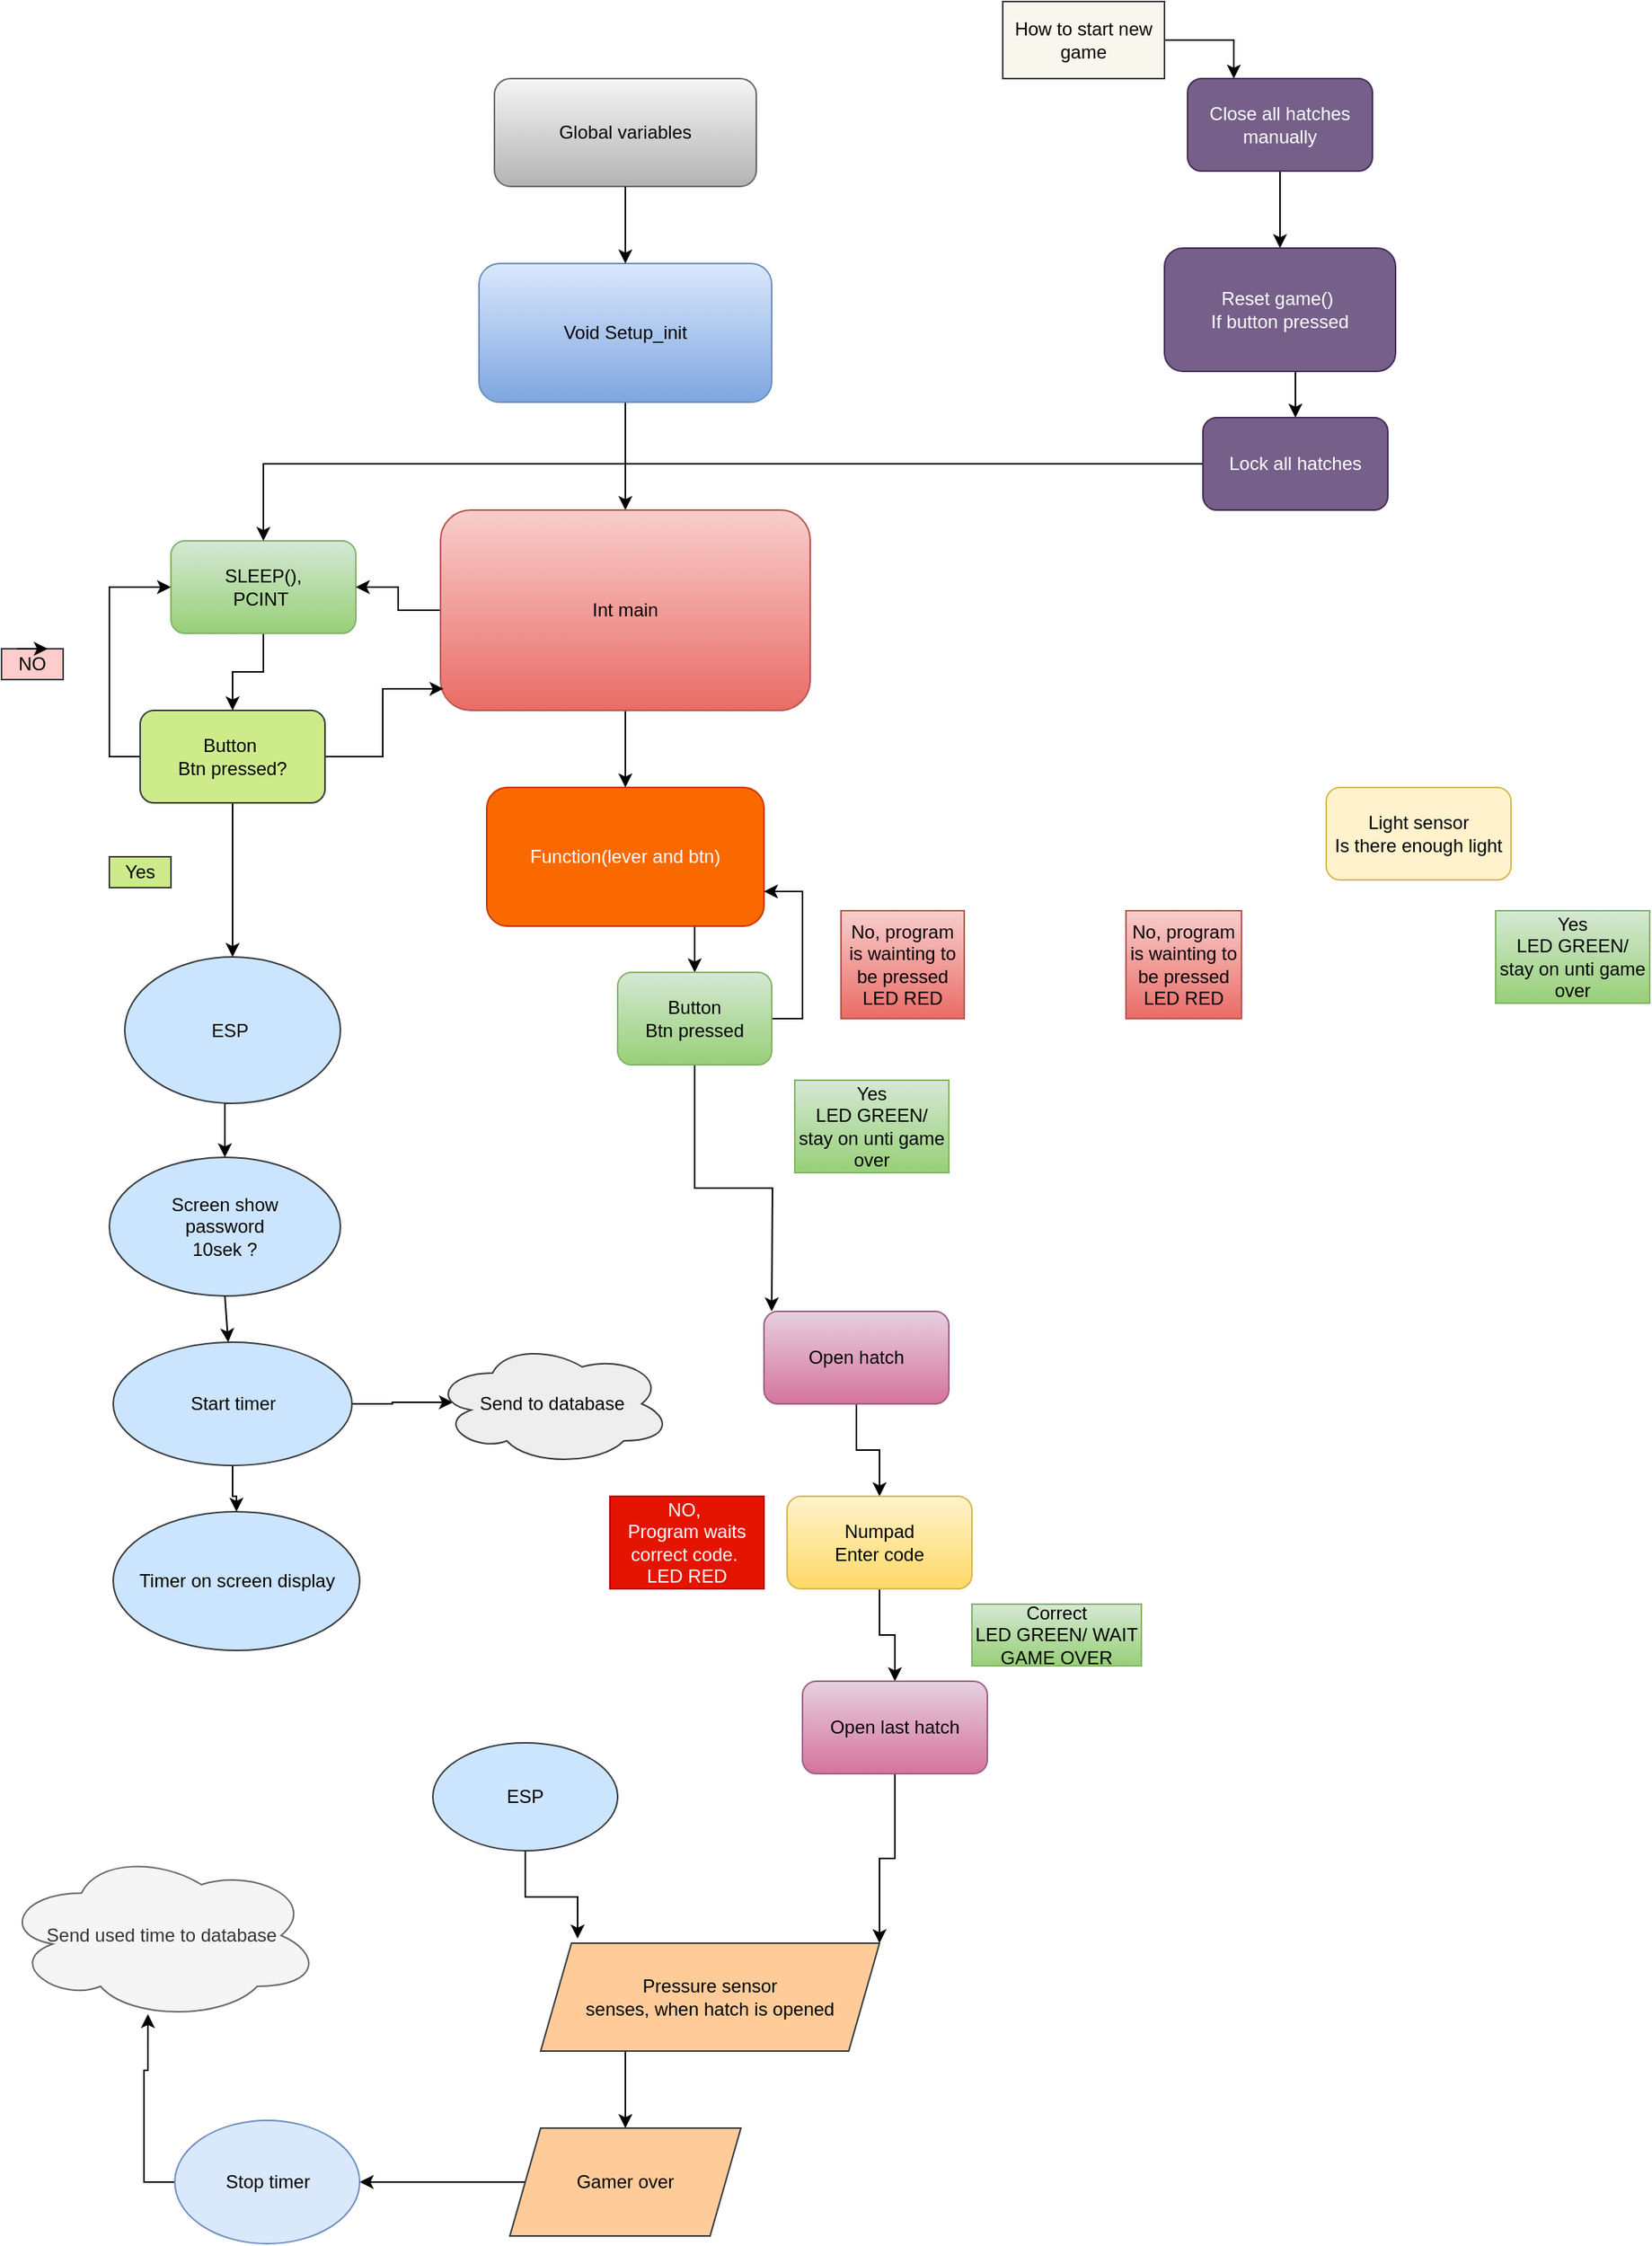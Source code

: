 <mxfile version="14.2.6" type="device"><diagram id="HwBtZ9jqagRURonZ9uUS" name="Page-1"><mxGraphModel dx="2857" dy="1660" grid="1" gridSize="10" guides="1" tooltips="1" connect="1" arrows="1" fold="1" page="1" pageScale="1" pageWidth="1169" pageHeight="1654" math="0" shadow="0"><root><mxCell id="0"/><mxCell id="1" parent="0"/><mxCell id="kGbaNdhEF9JDroRv62cc-1" value="Global variables&lt;br&gt;" style="rounded=1;whiteSpace=wrap;html=1;gradientColor=#b3b3b3;fillColor=#f5f5f5;strokeColor=#666666;" vertex="1" parent="1"><mxGeometry x="320" y="60" width="170" height="70" as="geometry"/></mxCell><mxCell id="kGbaNdhEF9JDroRv62cc-11" style="edgeStyle=orthogonalEdgeStyle;rounded=0;orthogonalLoop=1;jettySize=auto;html=1;exitX=0.5;exitY=1;exitDx=0;exitDy=0;entryX=0.5;entryY=0;entryDx=0;entryDy=0;" edge="1" parent="1" source="kGbaNdhEF9JDroRv62cc-2" target="kGbaNdhEF9JDroRv62cc-7"><mxGeometry relative="1" as="geometry"/></mxCell><mxCell id="kGbaNdhEF9JDroRv62cc-2" value="SLEEP(),&lt;br&gt;PCINT&amp;nbsp;" style="rounded=1;whiteSpace=wrap;html=1;gradientColor=#97d077;fillColor=#d5e8d4;strokeColor=#82b366;" vertex="1" parent="1"><mxGeometry x="110" y="360" width="120" height="60" as="geometry"/></mxCell><mxCell id="kGbaNdhEF9JDroRv62cc-9" style="edgeStyle=orthogonalEdgeStyle;rounded=0;orthogonalLoop=1;jettySize=auto;html=1;exitX=0.5;exitY=1;exitDx=0;exitDy=0;entryX=0.5;entryY=0;entryDx=0;entryDy=0;" edge="1" parent="1" source="kGbaNdhEF9JDroRv62cc-3" target="kGbaNdhEF9JDroRv62cc-4"><mxGeometry relative="1" as="geometry"/></mxCell><mxCell id="kGbaNdhEF9JDroRv62cc-3" value="Void Setup_init" style="rounded=1;whiteSpace=wrap;html=1;gradientColor=#7ea6e0;fillColor=#dae8fc;strokeColor=#6c8ebf;" vertex="1" parent="1"><mxGeometry x="310" y="180" width="190" height="90" as="geometry"/></mxCell><mxCell id="kGbaNdhEF9JDroRv62cc-10" style="edgeStyle=orthogonalEdgeStyle;rounded=0;orthogonalLoop=1;jettySize=auto;html=1;exitX=0;exitY=0.5;exitDx=0;exitDy=0;entryX=1;entryY=0.5;entryDx=0;entryDy=0;" edge="1" parent="1" source="kGbaNdhEF9JDroRv62cc-4" target="kGbaNdhEF9JDroRv62cc-2"><mxGeometry relative="1" as="geometry"/></mxCell><mxCell id="kGbaNdhEF9JDroRv62cc-32" style="edgeStyle=orthogonalEdgeStyle;rounded=0;orthogonalLoop=1;jettySize=auto;html=1;exitX=0.5;exitY=1;exitDx=0;exitDy=0;entryX=0.5;entryY=0;entryDx=0;entryDy=0;" edge="1" parent="1" source="kGbaNdhEF9JDroRv62cc-4"><mxGeometry relative="1" as="geometry"><mxPoint x="405" y="520" as="targetPoint"/></mxGeometry></mxCell><mxCell id="kGbaNdhEF9JDroRv62cc-4" value="Int main" style="rounded=1;whiteSpace=wrap;html=1;gradientColor=#ea6b66;fillColor=#f8cecc;strokeColor=#b85450;" vertex="1" parent="1"><mxGeometry x="285" y="340" width="240" height="130" as="geometry"/></mxCell><mxCell id="kGbaNdhEF9JDroRv62cc-15" style="edgeStyle=orthogonalEdgeStyle;rounded=0;orthogonalLoop=1;jettySize=auto;html=1;exitX=0.5;exitY=1;exitDx=0;exitDy=0;" edge="1" parent="1" source="kGbaNdhEF9JDroRv62cc-7"><mxGeometry relative="1" as="geometry"><mxPoint x="150" y="630" as="targetPoint"/></mxGeometry></mxCell><mxCell id="kGbaNdhEF9JDroRv62cc-17" style="edgeStyle=orthogonalEdgeStyle;rounded=0;orthogonalLoop=1;jettySize=auto;html=1;exitX=0;exitY=0.5;exitDx=0;exitDy=0;entryX=0;entryY=0.5;entryDx=0;entryDy=0;" edge="1" parent="1" source="kGbaNdhEF9JDroRv62cc-7" target="kGbaNdhEF9JDroRv62cc-2"><mxGeometry relative="1" as="geometry"><mxPoint x="70" y="400" as="targetPoint"/></mxGeometry></mxCell><mxCell id="kGbaNdhEF9JDroRv62cc-31" style="edgeStyle=orthogonalEdgeStyle;rounded=0;orthogonalLoop=1;jettySize=auto;html=1;exitX=1;exitY=0.5;exitDx=0;exitDy=0;entryX=0.008;entryY=0.892;entryDx=0;entryDy=0;entryPerimeter=0;" edge="1" parent="1" source="kGbaNdhEF9JDroRv62cc-7" target="kGbaNdhEF9JDroRv62cc-4"><mxGeometry relative="1" as="geometry"/></mxCell><mxCell id="kGbaNdhEF9JDroRv62cc-7" value="Button&amp;nbsp;&lt;br&gt;Btn pressed?" style="rounded=1;whiteSpace=wrap;html=1;fillColor=#cdeb8b;strokeColor=#36393d;" vertex="1" parent="1"><mxGeometry x="90" y="470" width="120" height="60" as="geometry"/></mxCell><mxCell id="kGbaNdhEF9JDroRv62cc-8" value="" style="endArrow=classic;html=1;exitX=0.5;exitY=1;exitDx=0;exitDy=0;entryX=0.5;entryY=0;entryDx=0;entryDy=0;" edge="1" parent="1" source="kGbaNdhEF9JDroRv62cc-1" target="kGbaNdhEF9JDroRv62cc-3"><mxGeometry width="50" height="50" relative="1" as="geometry"><mxPoint x="410" y="600" as="sourcePoint"/><mxPoint x="460" y="550" as="targetPoint"/></mxGeometry></mxCell><mxCell id="kGbaNdhEF9JDroRv62cc-14" value="Yes" style="text;html=1;strokeColor=#36393d;fillColor=#cdeb8b;align=center;verticalAlign=middle;whiteSpace=wrap;rounded=0;" vertex="1" parent="1"><mxGeometry x="70" y="565" width="40" height="20" as="geometry"/></mxCell><mxCell id="kGbaNdhEF9JDroRv62cc-16" value="NO" style="text;html=1;strokeColor=#36393d;fillColor=#ffcccc;align=center;verticalAlign=middle;whiteSpace=wrap;rounded=0;" vertex="1" parent="1"><mxGeometry y="430" width="40" height="20" as="geometry"/></mxCell><mxCell id="kGbaNdhEF9JDroRv62cc-18" style="edgeStyle=orthogonalEdgeStyle;rounded=0;orthogonalLoop=1;jettySize=auto;html=1;exitX=0.25;exitY=0;exitDx=0;exitDy=0;entryX=0.75;entryY=0;entryDx=0;entryDy=0;" edge="1" parent="1" source="kGbaNdhEF9JDroRv62cc-16" target="kGbaNdhEF9JDroRv62cc-16"><mxGeometry relative="1" as="geometry"/></mxCell><mxCell id="kGbaNdhEF9JDroRv62cc-23" style="edgeStyle=orthogonalEdgeStyle;rounded=0;orthogonalLoop=1;jettySize=auto;html=1;exitX=0.5;exitY=1;exitDx=0;exitDy=0;entryX=0.5;entryY=0;entryDx=0;entryDy=0;" edge="1" parent="1" source="kGbaNdhEF9JDroRv62cc-21" target="kGbaNdhEF9JDroRv62cc-22"><mxGeometry relative="1" as="geometry"/></mxCell><mxCell id="kGbaNdhEF9JDroRv62cc-21" value="ESP&amp;nbsp;&lt;br&gt;" style="ellipse;whiteSpace=wrap;html=1;fillColor=#cce5ff;strokeColor=#36393d;" vertex="1" parent="1"><mxGeometry x="80" y="630" width="140" height="95" as="geometry"/></mxCell><mxCell id="kGbaNdhEF9JDroRv62cc-22" value="Screen show &lt;br&gt;password&lt;br&gt;10sek ?" style="ellipse;whiteSpace=wrap;html=1;fillColor=#cce5ff;strokeColor=#36393d;" vertex="1" parent="1"><mxGeometry x="70" y="760" width="150" height="90" as="geometry"/></mxCell><mxCell id="kGbaNdhEF9JDroRv62cc-26" style="edgeStyle=orthogonalEdgeStyle;rounded=0;orthogonalLoop=1;jettySize=auto;html=1;exitX=1;exitY=0.5;exitDx=0;exitDy=0;entryX=0.084;entryY=0.488;entryDx=0;entryDy=0;entryPerimeter=0;" edge="1" parent="1" source="kGbaNdhEF9JDroRv62cc-24" target="kGbaNdhEF9JDroRv62cc-25"><mxGeometry relative="1" as="geometry"/></mxCell><mxCell id="kGbaNdhEF9JDroRv62cc-29" style="edgeStyle=orthogonalEdgeStyle;rounded=0;orthogonalLoop=1;jettySize=auto;html=1;exitX=0.5;exitY=1;exitDx=0;exitDy=0;" edge="1" parent="1" source="kGbaNdhEF9JDroRv62cc-24" target="kGbaNdhEF9JDroRv62cc-28"><mxGeometry relative="1" as="geometry"/></mxCell><mxCell id="kGbaNdhEF9JDroRv62cc-24" value="Start timer" style="ellipse;whiteSpace=wrap;html=1;fillColor=#cce5ff;strokeColor=#36393d;" vertex="1" parent="1"><mxGeometry x="72.5" y="880" width="155" height="80" as="geometry"/></mxCell><mxCell id="kGbaNdhEF9JDroRv62cc-25" value="Send to database" style="ellipse;shape=cloud;whiteSpace=wrap;html=1;fillColor=#eeeeee;strokeColor=#36393d;" vertex="1" parent="1"><mxGeometry x="280" y="880" width="155" height="80" as="geometry"/></mxCell><mxCell id="kGbaNdhEF9JDroRv62cc-27" value="" style="endArrow=classic;html=1;exitX=0.5;exitY=1;exitDx=0;exitDy=0;" edge="1" parent="1" source="kGbaNdhEF9JDroRv62cc-22" target="kGbaNdhEF9JDroRv62cc-24"><mxGeometry width="50" height="50" relative="1" as="geometry"><mxPoint x="410" y="670" as="sourcePoint"/><mxPoint x="460" y="620" as="targetPoint"/></mxGeometry></mxCell><mxCell id="kGbaNdhEF9JDroRv62cc-28" value="Timer on screen display" style="ellipse;whiteSpace=wrap;html=1;fillColor=#cce5ff;strokeColor=#36393d;" vertex="1" parent="1"><mxGeometry x="72.5" y="990" width="160" height="90" as="geometry"/></mxCell><mxCell id="kGbaNdhEF9JDroRv62cc-35" style="edgeStyle=orthogonalEdgeStyle;rounded=0;orthogonalLoop=1;jettySize=auto;html=1;exitX=0.75;exitY=1;exitDx=0;exitDy=0;entryX=0.5;entryY=0;entryDx=0;entryDy=0;" edge="1" parent="1" source="kGbaNdhEF9JDroRv62cc-33" target="kGbaNdhEF9JDroRv62cc-34"><mxGeometry relative="1" as="geometry"/></mxCell><mxCell id="kGbaNdhEF9JDroRv62cc-33" value="Function(lever and btn)" style="rounded=1;whiteSpace=wrap;html=1;fillColor=#fa6800;strokeColor=#C73500;fontColor=#ffffff;" vertex="1" parent="1"><mxGeometry x="315" y="520" width="180" height="90" as="geometry"/></mxCell><mxCell id="kGbaNdhEF9JDroRv62cc-37" style="edgeStyle=orthogonalEdgeStyle;rounded=0;orthogonalLoop=1;jettySize=auto;html=1;exitX=0.5;exitY=1;exitDx=0;exitDy=0;" edge="1" parent="1" source="kGbaNdhEF9JDroRv62cc-34"><mxGeometry relative="1" as="geometry"><mxPoint x="500" y="860" as="targetPoint"/></mxGeometry></mxCell><mxCell id="kGbaNdhEF9JDroRv62cc-38" style="edgeStyle=orthogonalEdgeStyle;rounded=0;orthogonalLoop=1;jettySize=auto;html=1;exitX=1;exitY=0.5;exitDx=0;exitDy=0;entryX=1;entryY=0.75;entryDx=0;entryDy=0;" edge="1" parent="1" source="kGbaNdhEF9JDroRv62cc-34" target="kGbaNdhEF9JDroRv62cc-33"><mxGeometry relative="1" as="geometry"/></mxCell><mxCell id="kGbaNdhEF9JDroRv62cc-34" value="Button&lt;br&gt;Btn pressed" style="rounded=1;whiteSpace=wrap;html=1;fillColor=#d5e8d4;strokeColor=#82b366;gradientColor=#97d077;" vertex="1" parent="1"><mxGeometry x="400" y="640" width="100" height="60" as="geometry"/></mxCell><mxCell id="kGbaNdhEF9JDroRv62cc-36" value="Yes&lt;br&gt;LED GREEN/ stay on unti game over" style="text;html=1;strokeColor=#82b366;fillColor=#d5e8d4;align=center;verticalAlign=middle;whiteSpace=wrap;rounded=0;gradientColor=#97d077;" vertex="1" parent="1"><mxGeometry x="515" y="710" width="100" height="60" as="geometry"/></mxCell><mxCell id="kGbaNdhEF9JDroRv62cc-40" value="No, program is wainting to be pressed&lt;br&gt;LED RED" style="text;html=1;strokeColor=#b85450;fillColor=#f8cecc;align=center;verticalAlign=middle;whiteSpace=wrap;rounded=0;gradientColor=#ea6b66;" vertex="1" parent="1"><mxGeometry x="545" y="600" width="80" height="70" as="geometry"/></mxCell><mxCell id="kGbaNdhEF9JDroRv62cc-43" style="edgeStyle=orthogonalEdgeStyle;rounded=0;orthogonalLoop=1;jettySize=auto;html=1;exitX=0.5;exitY=1;exitDx=0;exitDy=0;entryX=0.5;entryY=0;entryDx=0;entryDy=0;" edge="1" parent="1" source="kGbaNdhEF9JDroRv62cc-41" target="kGbaNdhEF9JDroRv62cc-42"><mxGeometry relative="1" as="geometry"/></mxCell><mxCell id="kGbaNdhEF9JDroRv62cc-41" value="Open hatch" style="rounded=1;whiteSpace=wrap;html=1;gradientColor=#d5739d;fillColor=#e6d0de;strokeColor=#996185;" vertex="1" parent="1"><mxGeometry x="495" y="860" width="120" height="60" as="geometry"/></mxCell><mxCell id="kGbaNdhEF9JDroRv62cc-46" style="edgeStyle=orthogonalEdgeStyle;rounded=0;orthogonalLoop=1;jettySize=auto;html=1;exitX=0.5;exitY=1;exitDx=0;exitDy=0;" edge="1" parent="1" source="kGbaNdhEF9JDroRv62cc-42" target="kGbaNdhEF9JDroRv62cc-44"><mxGeometry relative="1" as="geometry"/></mxCell><mxCell id="kGbaNdhEF9JDroRv62cc-42" value="Numpad&lt;br&gt;Enter code&lt;br&gt;" style="rounded=1;whiteSpace=wrap;html=1;gradientColor=#ffd966;fillColor=#fff2cc;strokeColor=#d6b656;" vertex="1" parent="1"><mxGeometry x="510" y="980" width="120" height="60" as="geometry"/></mxCell><mxCell id="kGbaNdhEF9JDroRv62cc-55" style="edgeStyle=orthogonalEdgeStyle;rounded=0;orthogonalLoop=1;jettySize=auto;html=1;exitX=0.5;exitY=1;exitDx=0;exitDy=0;entryX=1;entryY=0;entryDx=0;entryDy=0;" edge="1" parent="1" source="kGbaNdhEF9JDroRv62cc-44" target="kGbaNdhEF9JDroRv62cc-49"><mxGeometry relative="1" as="geometry"/></mxCell><mxCell id="kGbaNdhEF9JDroRv62cc-44" value="Open last hatch" style="rounded=1;whiteSpace=wrap;html=1;gradientColor=#d5739d;fillColor=#e6d0de;strokeColor=#996185;" vertex="1" parent="1"><mxGeometry x="520" y="1100" width="120" height="60" as="geometry"/></mxCell><mxCell id="kGbaNdhEF9JDroRv62cc-45" value="Correct&lt;br&gt;LED GREEN/ WAIT GAME OVER" style="text;html=1;strokeColor=#82b366;fillColor=#d5e8d4;align=center;verticalAlign=middle;whiteSpace=wrap;rounded=0;gradientColor=#97d077;" vertex="1" parent="1"><mxGeometry x="630" y="1050" width="110" height="40" as="geometry"/></mxCell><mxCell id="kGbaNdhEF9JDroRv62cc-56" style="edgeStyle=orthogonalEdgeStyle;rounded=0;orthogonalLoop=1;jettySize=auto;html=1;exitX=0.25;exitY=1;exitDx=0;exitDy=0;entryX=0.5;entryY=0;entryDx=0;entryDy=0;" edge="1" parent="1" source="kGbaNdhEF9JDroRv62cc-49" target="kGbaNdhEF9JDroRv62cc-52"><mxGeometry relative="1" as="geometry"/></mxCell><mxCell id="kGbaNdhEF9JDroRv62cc-49" value="Pressure sensor&lt;br&gt;senses, when hatch is opened" style="shape=parallelogram;perimeter=parallelogramPerimeter;whiteSpace=wrap;html=1;fixedSize=1;fillColor=#ffcc99;strokeColor=#36393d;" vertex="1" parent="1"><mxGeometry x="350" y="1270" width="220" height="70" as="geometry"/></mxCell><mxCell id="kGbaNdhEF9JDroRv62cc-62" style="edgeStyle=orthogonalEdgeStyle;rounded=0;orthogonalLoop=1;jettySize=auto;html=1;exitX=0;exitY=0.5;exitDx=0;exitDy=0;entryX=1;entryY=0.5;entryDx=0;entryDy=0;" edge="1" parent="1" source="kGbaNdhEF9JDroRv62cc-52" target="kGbaNdhEF9JDroRv62cc-61"><mxGeometry relative="1" as="geometry"/></mxCell><mxCell id="kGbaNdhEF9JDroRv62cc-52" value="Gamer over" style="shape=parallelogram;perimeter=parallelogramPerimeter;whiteSpace=wrap;html=1;fixedSize=1;fillColor=#ffcc99;strokeColor=#36393d;" vertex="1" parent="1"><mxGeometry x="330" y="1390" width="150" height="70" as="geometry"/></mxCell><mxCell id="kGbaNdhEF9JDroRv62cc-58" style="edgeStyle=orthogonalEdgeStyle;rounded=0;orthogonalLoop=1;jettySize=auto;html=1;entryX=0.109;entryY=-0.043;entryDx=0;entryDy=0;entryPerimeter=0;" edge="1" parent="1" source="kGbaNdhEF9JDroRv62cc-57" target="kGbaNdhEF9JDroRv62cc-49"><mxGeometry relative="1" as="geometry"><mxPoint x="330" y="1250" as="targetPoint"/></mxGeometry></mxCell><mxCell id="kGbaNdhEF9JDroRv62cc-57" value="ESP" style="ellipse;whiteSpace=wrap;html=1;fillColor=#cce5ff;strokeColor=#36393d;" vertex="1" parent="1"><mxGeometry x="280" y="1140" width="120" height="70" as="geometry"/></mxCell><mxCell id="kGbaNdhEF9JDroRv62cc-59" value="Send used time to database" style="ellipse;shape=cloud;whiteSpace=wrap;html=1;fillColor=#f5f5f5;strokeColor=#666666;fontColor=#333333;" vertex="1" parent="1"><mxGeometry y="1210" width="207.5" height="110" as="geometry"/></mxCell><mxCell id="kGbaNdhEF9JDroRv62cc-63" style="edgeStyle=orthogonalEdgeStyle;rounded=0;orthogonalLoop=1;jettySize=auto;html=1;exitX=0;exitY=0.5;exitDx=0;exitDy=0;entryX=0.458;entryY=0.964;entryDx=0;entryDy=0;entryPerimeter=0;" edge="1" parent="1" source="kGbaNdhEF9JDroRv62cc-61" target="kGbaNdhEF9JDroRv62cc-59"><mxGeometry relative="1" as="geometry"/></mxCell><mxCell id="kGbaNdhEF9JDroRv62cc-61" value="Stop timer" style="ellipse;whiteSpace=wrap;html=1;fillColor=#dae8fc;strokeColor=#6c8ebf;" vertex="1" parent="1"><mxGeometry x="112.5" y="1385" width="120" height="80" as="geometry"/></mxCell><mxCell id="kGbaNdhEF9JDroRv62cc-64" value="Light sensor&lt;br&gt;Is there enough light" style="rounded=1;whiteSpace=wrap;html=1;fillColor=#fff2cc;strokeColor=#d6b656;" vertex="1" parent="1"><mxGeometry x="860" y="520" width="120" height="60" as="geometry"/></mxCell><mxCell id="kGbaNdhEF9JDroRv62cc-68" value="NO,&amp;nbsp;&lt;br&gt;Program waits correct code.&amp;nbsp;&lt;br&gt;LED RED" style="text;html=1;strokeColor=#B20000;fillColor=#e51400;align=center;verticalAlign=middle;whiteSpace=wrap;rounded=0;fontColor=#ffffff;" vertex="1" parent="1"><mxGeometry x="395" y="980" width="100" height="60" as="geometry"/></mxCell><mxCell id="kGbaNdhEF9JDroRv62cc-69" value="Yes&lt;br&gt;LED GREEN/ stay on unti game over" style="text;html=1;strokeColor=#82b366;fillColor=#d5e8d4;align=center;verticalAlign=middle;whiteSpace=wrap;rounded=0;gradientColor=#97d077;" vertex="1" parent="1"><mxGeometry x="970" y="600" width="100" height="60" as="geometry"/></mxCell><mxCell id="kGbaNdhEF9JDroRv62cc-70" value="No, program is wainting to be pressed&lt;br&gt;LED RED" style="text;html=1;strokeColor=#b85450;fillColor=#f8cecc;align=center;verticalAlign=middle;whiteSpace=wrap;rounded=0;gradientColor=#ea6b66;" vertex="1" parent="1"><mxGeometry x="730" y="600" width="75" height="70" as="geometry"/></mxCell><mxCell id="kGbaNdhEF9JDroRv62cc-73" style="edgeStyle=orthogonalEdgeStyle;rounded=0;orthogonalLoop=1;jettySize=auto;html=1;exitX=0.5;exitY=1;exitDx=0;exitDy=0;entryX=0.5;entryY=0;entryDx=0;entryDy=0;" edge="1" parent="1" source="kGbaNdhEF9JDroRv62cc-71" target="kGbaNdhEF9JDroRv62cc-72"><mxGeometry relative="1" as="geometry"/></mxCell><mxCell id="kGbaNdhEF9JDroRv62cc-71" value="Reset game()&amp;nbsp;&lt;br&gt;If button pressed" style="rounded=1;whiteSpace=wrap;html=1;fillColor=#76608a;strokeColor=#432D57;fontColor=#ffffff;" vertex="1" parent="1"><mxGeometry x="755" y="170" width="150" height="80" as="geometry"/></mxCell><mxCell id="kGbaNdhEF9JDroRv62cc-74" style="edgeStyle=orthogonalEdgeStyle;rounded=0;orthogonalLoop=1;jettySize=auto;html=1;exitX=0;exitY=0.5;exitDx=0;exitDy=0;entryX=0.5;entryY=0;entryDx=0;entryDy=0;" edge="1" parent="1" source="kGbaNdhEF9JDroRv62cc-72" target="kGbaNdhEF9JDroRv62cc-2"><mxGeometry relative="1" as="geometry"/></mxCell><mxCell id="kGbaNdhEF9JDroRv62cc-72" value="Lock all hatches" style="rounded=1;whiteSpace=wrap;html=1;fillColor=#76608a;strokeColor=#432D57;fontColor=#ffffff;" vertex="1" parent="1"><mxGeometry x="780" y="280" width="120" height="60" as="geometry"/></mxCell><mxCell id="kGbaNdhEF9JDroRv62cc-76" style="edgeStyle=orthogonalEdgeStyle;rounded=0;orthogonalLoop=1;jettySize=auto;html=1;exitX=0.5;exitY=1;exitDx=0;exitDy=0;entryX=0.5;entryY=0;entryDx=0;entryDy=0;" edge="1" parent="1" source="kGbaNdhEF9JDroRv62cc-75" target="kGbaNdhEF9JDroRv62cc-71"><mxGeometry relative="1" as="geometry"/></mxCell><mxCell id="kGbaNdhEF9JDroRv62cc-75" value="Close all hatches manually" style="rounded=1;whiteSpace=wrap;html=1;fillColor=#76608a;strokeColor=#432D57;fontColor=#ffffff;" vertex="1" parent="1"><mxGeometry x="770" y="60" width="120" height="60" as="geometry"/></mxCell><mxCell id="kGbaNdhEF9JDroRv62cc-79" style="edgeStyle=orthogonalEdgeStyle;rounded=0;orthogonalLoop=1;jettySize=auto;html=1;exitX=1;exitY=0.5;exitDx=0;exitDy=0;entryX=0.25;entryY=0;entryDx=0;entryDy=0;" edge="1" parent="1" source="kGbaNdhEF9JDroRv62cc-78" target="kGbaNdhEF9JDroRv62cc-75"><mxGeometry relative="1" as="geometry"/></mxCell><mxCell id="kGbaNdhEF9JDroRv62cc-78" value="How to start new game&lt;br&gt;" style="text;html=1;strokeColor=#36393d;fillColor=#f9f7ed;align=center;verticalAlign=middle;whiteSpace=wrap;rounded=0;" vertex="1" parent="1"><mxGeometry x="650" y="10" width="105" height="50" as="geometry"/></mxCell></root></mxGraphModel></diagram></mxfile>